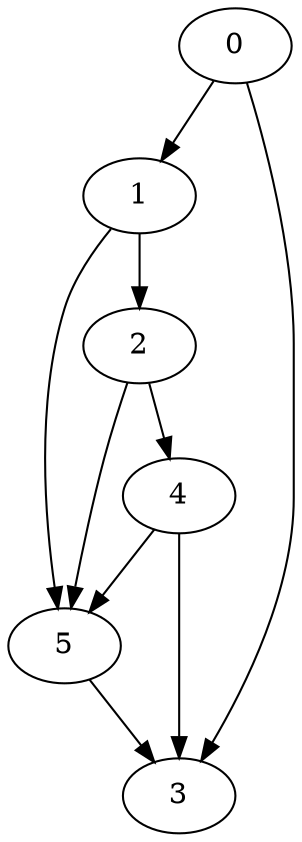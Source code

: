 digraph A {
	0 -> 1 [weight = 1]
	0 -> 3 [weight = 1]
	1 -> 2 [weight = 1]
	1 -> 5 [weight = 1]
	2 -> 4 [weight = 1]
	2 -> 5 [weight = 1]
	4 -> 3 [weight = 1]
	4 -> 5 [weight = 1]
	5 -> 3 [weight = 1]
}